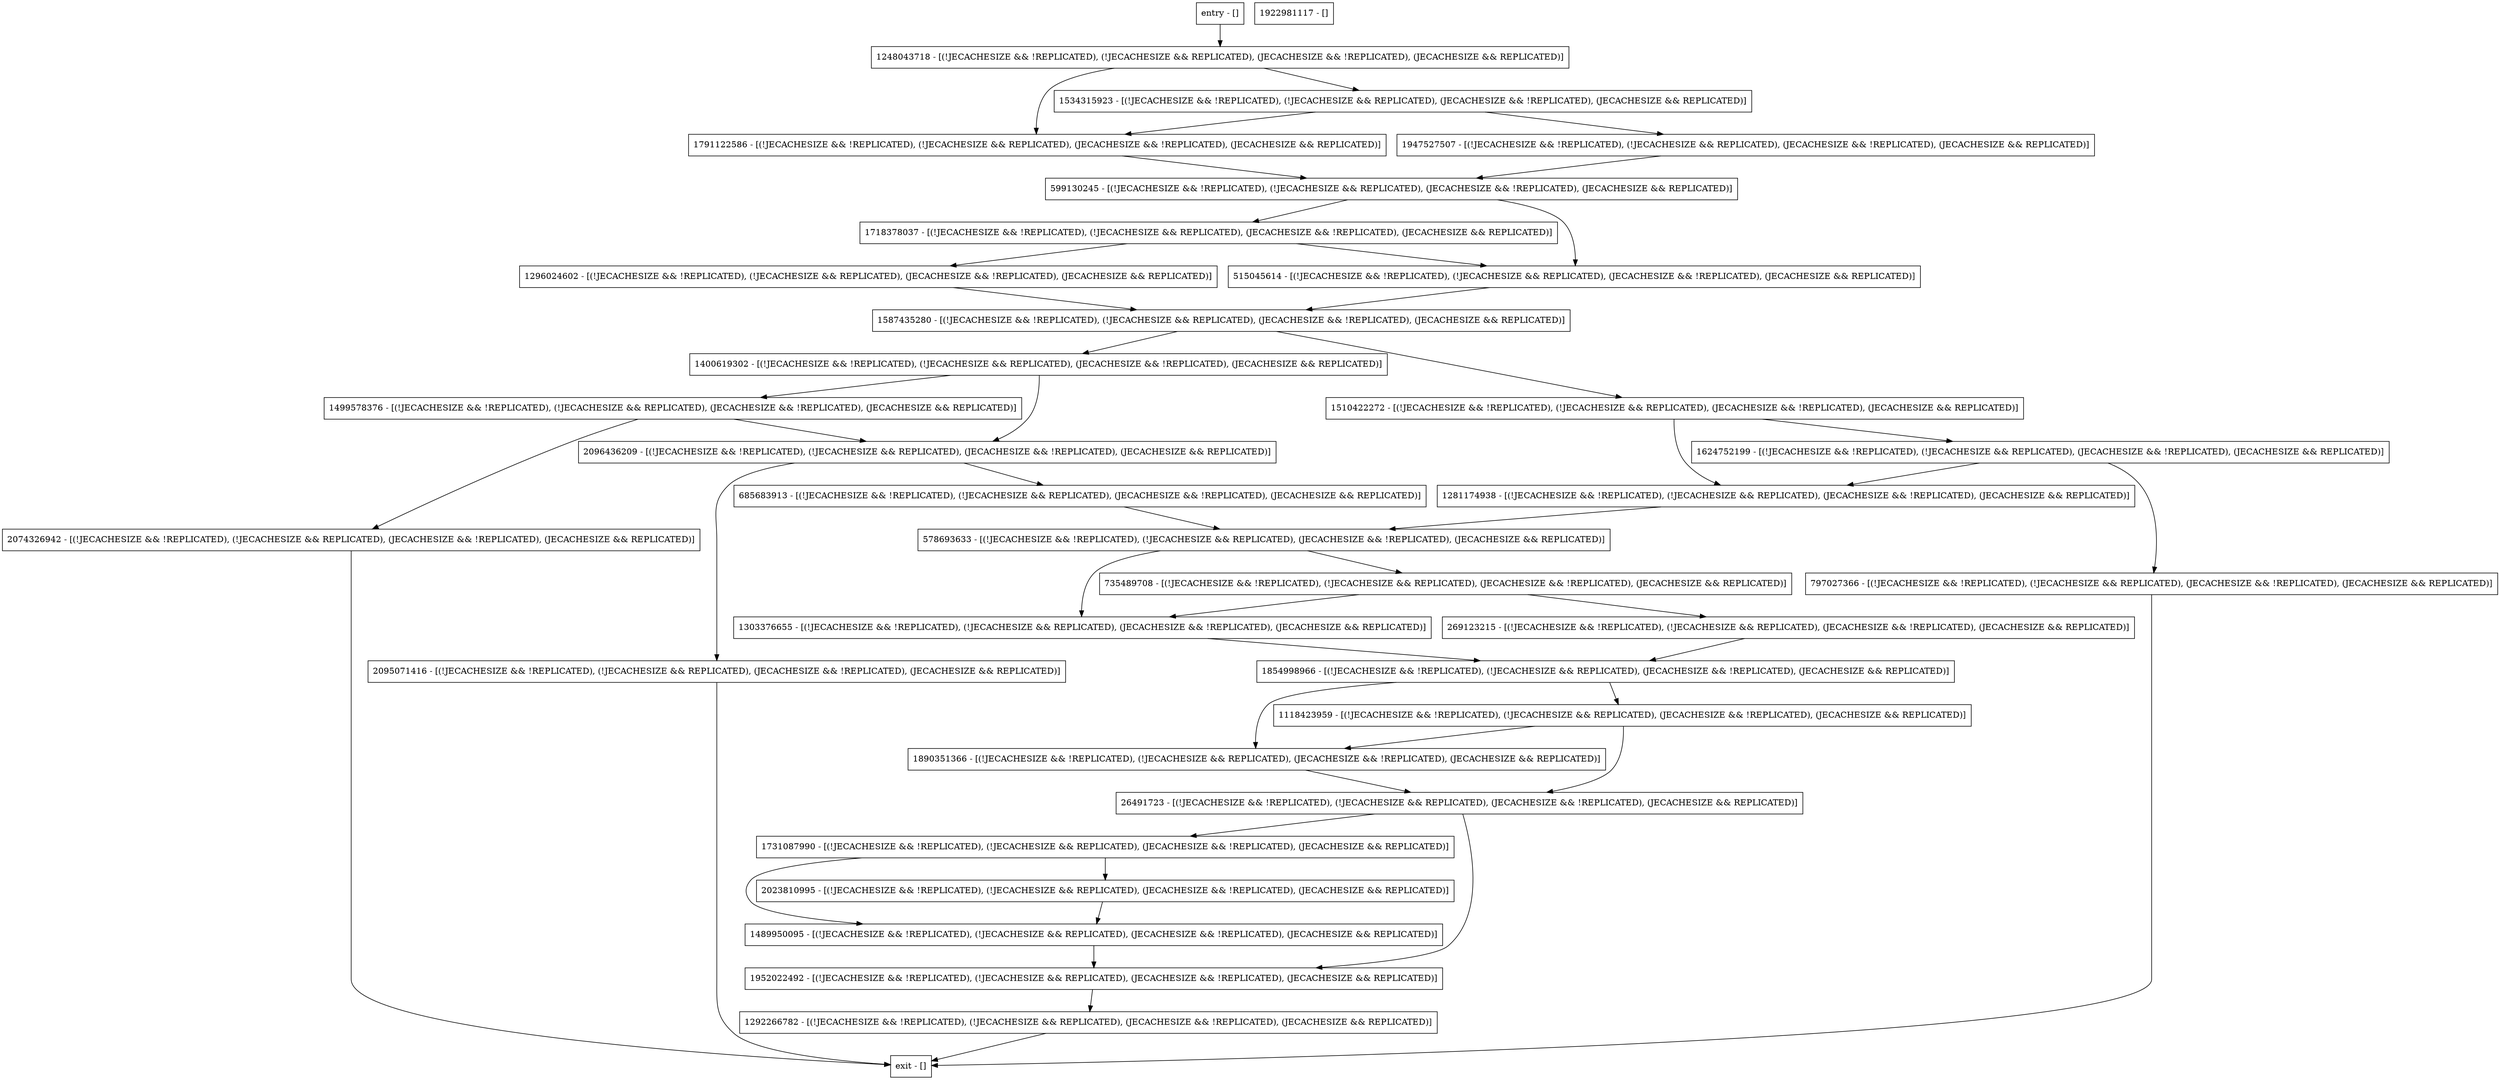 digraph setupDatabase {
node [shape=record];
1731087990 [label="1731087990 - [(!JECACHESIZE && !REPLICATED), (!JECACHESIZE && REPLICATED), (JECACHESIZE && !REPLICATED), (JECACHESIZE && REPLICATED)]"];
1952022492 [label="1952022492 - [(!JECACHESIZE && !REPLICATED), (!JECACHESIZE && REPLICATED), (JECACHESIZE && !REPLICATED), (JECACHESIZE && REPLICATED)]"];
2023810995 [label="2023810995 - [(!JECACHESIZE && !REPLICATED), (!JECACHESIZE && REPLICATED), (JECACHESIZE && !REPLICATED), (JECACHESIZE && REPLICATED)]"];
1303376655 [label="1303376655 - [(!JECACHESIZE && !REPLICATED), (!JECACHESIZE && REPLICATED), (JECACHESIZE && !REPLICATED), (JECACHESIZE && REPLICATED)]"];
2074326942 [label="2074326942 - [(!JECACHESIZE && !REPLICATED), (!JECACHESIZE && REPLICATED), (JECACHESIZE && !REPLICATED), (JECACHESIZE && REPLICATED)]"];
1791122586 [label="1791122586 - [(!JECACHESIZE && !REPLICATED), (!JECACHESIZE && REPLICATED), (JECACHESIZE && !REPLICATED), (JECACHESIZE && REPLICATED)]"];
1854998966 [label="1854998966 - [(!JECACHESIZE && !REPLICATED), (!JECACHESIZE && REPLICATED), (JECACHESIZE && !REPLICATED), (JECACHESIZE && REPLICATED)]"];
1510422272 [label="1510422272 - [(!JECACHESIZE && !REPLICATED), (!JECACHESIZE && REPLICATED), (JECACHESIZE && !REPLICATED), (JECACHESIZE && REPLICATED)]"];
269123215 [label="269123215 - [(!JECACHESIZE && !REPLICATED), (!JECACHESIZE && REPLICATED), (JECACHESIZE && !REPLICATED), (JECACHESIZE && REPLICATED)]"];
1499578376 [label="1499578376 - [(!JECACHESIZE && !REPLICATED), (!JECACHESIZE && REPLICATED), (JECACHESIZE && !REPLICATED), (JECACHESIZE && REPLICATED)]"];
1292266782 [label="1292266782 - [(!JECACHESIZE && !REPLICATED), (!JECACHESIZE && REPLICATED), (JECACHESIZE && !REPLICATED), (JECACHESIZE && REPLICATED)]"];
685683913 [label="685683913 - [(!JECACHESIZE && !REPLICATED), (!JECACHESIZE && REPLICATED), (JECACHESIZE && !REPLICATED), (JECACHESIZE && REPLICATED)]"];
578693633 [label="578693633 - [(!JECACHESIZE && !REPLICATED), (!JECACHESIZE && REPLICATED), (JECACHESIZE && !REPLICATED), (JECACHESIZE && REPLICATED)]"];
1281174938 [label="1281174938 - [(!JECACHESIZE && !REPLICATED), (!JECACHESIZE && REPLICATED), (JECACHESIZE && !REPLICATED), (JECACHESIZE && REPLICATED)]"];
1248043718 [label="1248043718 - [(!JECACHESIZE && !REPLICATED), (!JECACHESIZE && REPLICATED), (JECACHESIZE && !REPLICATED), (JECACHESIZE && REPLICATED)]"];
2096436209 [label="2096436209 - [(!JECACHESIZE && !REPLICATED), (!JECACHESIZE && REPLICATED), (JECACHESIZE && !REPLICATED), (JECACHESIZE && REPLICATED)]"];
1890351366 [label="1890351366 - [(!JECACHESIZE && !REPLICATED), (!JECACHESIZE && REPLICATED), (JECACHESIZE && !REPLICATED), (JECACHESIZE && REPLICATED)]"];
1587435280 [label="1587435280 - [(!JECACHESIZE && !REPLICATED), (!JECACHESIZE && REPLICATED), (JECACHESIZE && !REPLICATED), (JECACHESIZE && REPLICATED)]"];
797027366 [label="797027366 - [(!JECACHESIZE && !REPLICATED), (!JECACHESIZE && REPLICATED), (JECACHESIZE && !REPLICATED), (JECACHESIZE && REPLICATED)]"];
1489950095 [label="1489950095 - [(!JECACHESIZE && !REPLICATED), (!JECACHESIZE && REPLICATED), (JECACHESIZE && !REPLICATED), (JECACHESIZE && REPLICATED)]"];
1922981117 [label="1922981117 - []"];
1534315923 [label="1534315923 - [(!JECACHESIZE && !REPLICATED), (!JECACHESIZE && REPLICATED), (JECACHESIZE && !REPLICATED), (JECACHESIZE && REPLICATED)]"];
1296024602 [label="1296024602 - [(!JECACHESIZE && !REPLICATED), (!JECACHESIZE && REPLICATED), (JECACHESIZE && !REPLICATED), (JECACHESIZE && REPLICATED)]"];
735489708 [label="735489708 - [(!JECACHESIZE && !REPLICATED), (!JECACHESIZE && REPLICATED), (JECACHESIZE && !REPLICATED), (JECACHESIZE && REPLICATED)]"];
1947527507 [label="1947527507 - [(!JECACHESIZE && !REPLICATED), (!JECACHESIZE && REPLICATED), (JECACHESIZE && !REPLICATED), (JECACHESIZE && REPLICATED)]"];
599130245 [label="599130245 - [(!JECACHESIZE && !REPLICATED), (!JECACHESIZE && REPLICATED), (JECACHESIZE && !REPLICATED), (JECACHESIZE && REPLICATED)]"];
2095071416 [label="2095071416 - [(!JECACHESIZE && !REPLICATED), (!JECACHESIZE && REPLICATED), (JECACHESIZE && !REPLICATED), (JECACHESIZE && REPLICATED)]"];
1718378037 [label="1718378037 - [(!JECACHESIZE && !REPLICATED), (!JECACHESIZE && REPLICATED), (JECACHESIZE && !REPLICATED), (JECACHESIZE && REPLICATED)]"];
515045614 [label="515045614 - [(!JECACHESIZE && !REPLICATED), (!JECACHESIZE && REPLICATED), (JECACHESIZE && !REPLICATED), (JECACHESIZE && REPLICATED)]"];
entry [label="entry - []"];
exit [label="exit - []"];
1400619302 [label="1400619302 - [(!JECACHESIZE && !REPLICATED), (!JECACHESIZE && REPLICATED), (JECACHESIZE && !REPLICATED), (JECACHESIZE && REPLICATED)]"];
26491723 [label="26491723 - [(!JECACHESIZE && !REPLICATED), (!JECACHESIZE && REPLICATED), (JECACHESIZE && !REPLICATED), (JECACHESIZE && REPLICATED)]"];
1118423959 [label="1118423959 - [(!JECACHESIZE && !REPLICATED), (!JECACHESIZE && REPLICATED), (JECACHESIZE && !REPLICATED), (JECACHESIZE && REPLICATED)]"];
1624752199 [label="1624752199 - [(!JECACHESIZE && !REPLICATED), (!JECACHESIZE && REPLICATED), (JECACHESIZE && !REPLICATED), (JECACHESIZE && REPLICATED)]"];
entry;
exit;
1731087990 -> 2023810995;
1731087990 -> 1489950095;
1952022492 -> 1292266782;
2023810995 -> 1489950095;
1303376655 -> 1854998966;
2074326942 -> exit;
1791122586 -> 599130245;
1854998966 -> 1890351366;
1854998966 -> 1118423959;
1510422272 -> 1281174938;
1510422272 -> 1624752199;
269123215 -> 1854998966;
1499578376 -> 2074326942;
1499578376 -> 2096436209;
1292266782 -> exit;
685683913 -> 578693633;
578693633 -> 735489708;
578693633 -> 1303376655;
1281174938 -> 578693633;
1248043718 -> 1534315923;
1248043718 -> 1791122586;
2096436209 -> 685683913;
2096436209 -> 2095071416;
1890351366 -> 26491723;
1587435280 -> 1400619302;
1587435280 -> 1510422272;
797027366 -> exit;
1489950095 -> 1952022492;
1534315923 -> 1947527507;
1534315923 -> 1791122586;
1296024602 -> 1587435280;
735489708 -> 1303376655;
735489708 -> 269123215;
1947527507 -> 599130245;
599130245 -> 1718378037;
599130245 -> 515045614;
2095071416 -> exit;
1718378037 -> 1296024602;
1718378037 -> 515045614;
515045614 -> 1587435280;
entry -> 1248043718;
1400619302 -> 1499578376;
1400619302 -> 2096436209;
26491723 -> 1731087990;
26491723 -> 1952022492;
1118423959 -> 26491723;
1118423959 -> 1890351366;
1624752199 -> 797027366;
1624752199 -> 1281174938;
}
